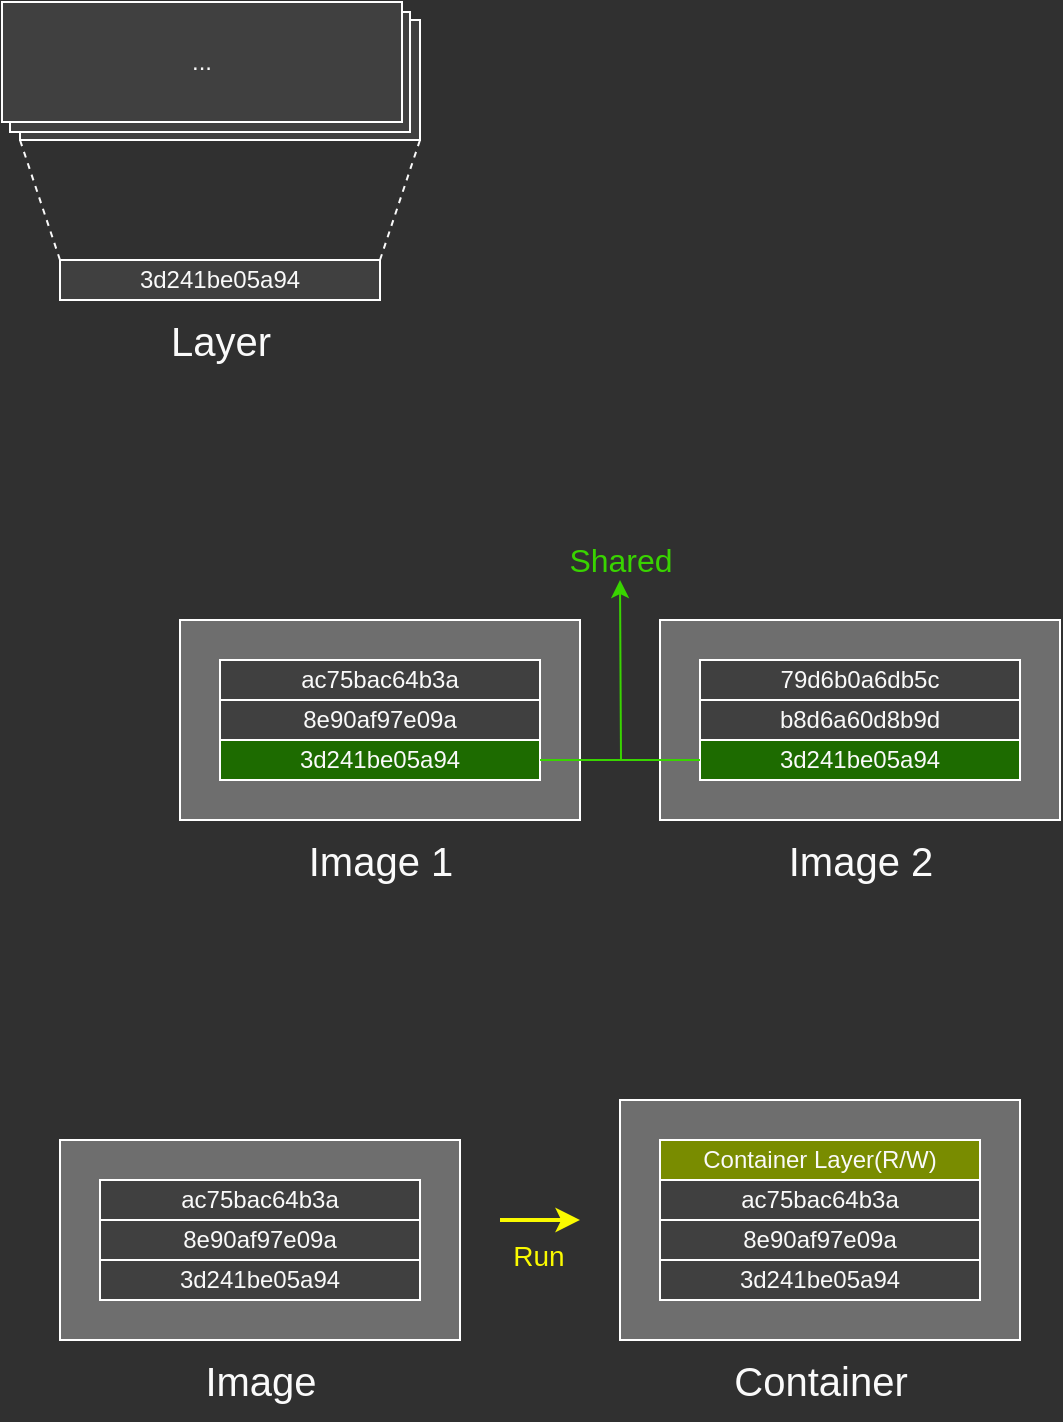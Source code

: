 <mxfile version="15.8.6" type="device"><diagram id="v8GpRngrpzELL9B6GKt3" name="Page-1"><mxGraphModel dx="981" dy="926" grid="0" gridSize="20" guides="1" tooltips="1" connect="1" arrows="1" fold="1" page="0" pageScale="1" pageWidth="827" pageHeight="1169" background="#303030" math="0" shadow="0"><root><mxCell id="0"/><mxCell id="1" parent="0"/><mxCell id="EqJNelvgP2o9ksC3w4BR-6" value="" style="rounded=0;whiteSpace=wrap;html=1;sketch=0;fontSize=20;fontColor=#FAFAFA;strokeColor=#FFFFFF;fillColor=#6E6E6E;" vertex="1" parent="1"><mxGeometry x="140" y="240" width="200" height="100" as="geometry"/></mxCell><mxCell id="EqJNelvgP2o9ksC3w4BR-1" value="3d241be05a94" style="rounded=0;whiteSpace=wrap;html=1;sketch=0;fontColor=#FAFAFA;strokeColor=#FFFFFF;fillColor=#404040;" vertex="1" parent="1"><mxGeometry x="80" y="60" width="160" height="20" as="geometry"/></mxCell><mxCell id="EqJNelvgP2o9ksC3w4BR-2" value="Layer" style="text;html=1;align=center;verticalAlign=middle;resizable=0;points=[];autosize=1;strokeColor=none;fillColor=none;fontColor=#FAFAFA;fontSize=20;" vertex="1" parent="1"><mxGeometry x="120" y="80" width="80" height="40" as="geometry"/></mxCell><mxCell id="EqJNelvgP2o9ksC3w4BR-3" value="3d241be05a94" style="rounded=0;whiteSpace=wrap;html=1;sketch=0;fontColor=#FAFAFA;strokeColor=#FFFFFF;fillColor=#1D6B00;" vertex="1" parent="1"><mxGeometry x="160" y="300" width="160" height="20" as="geometry"/></mxCell><mxCell id="EqJNelvgP2o9ksC3w4BR-4" value="8e90af97e09a" style="rounded=0;whiteSpace=wrap;html=1;sketch=0;fontColor=#FAFAFA;strokeColor=#FFFFFF;fillColor=#404040;" vertex="1" parent="1"><mxGeometry x="160" y="280" width="160" height="20" as="geometry"/></mxCell><mxCell id="EqJNelvgP2o9ksC3w4BR-5" value="ac75bac64b3a" style="rounded=0;whiteSpace=wrap;html=1;sketch=0;fontColor=#FAFAFA;strokeColor=#FFFFFF;fillColor=#404040;" vertex="1" parent="1"><mxGeometry x="160" y="260" width="160" height="20" as="geometry"/></mxCell><mxCell id="EqJNelvgP2o9ksC3w4BR-7" value="Image 1" style="text;html=1;align=center;verticalAlign=middle;resizable=0;points=[];autosize=1;strokeColor=none;fillColor=none;fontColor=#FAFAFA;fontSize=20;" vertex="1" parent="1"><mxGeometry x="190" y="340" width="100" height="40" as="geometry"/></mxCell><mxCell id="EqJNelvgP2o9ksC3w4BR-8" value="" style="rounded=0;whiteSpace=wrap;html=1;sketch=0;fontSize=20;fontColor=#FAFAFA;strokeColor=#FFFFFF;fillColor=#6E6E6E;" vertex="1" parent="1"><mxGeometry x="360" y="480" width="200" height="120" as="geometry"/></mxCell><mxCell id="EqJNelvgP2o9ksC3w4BR-9" value="3d241be05a94" style="rounded=0;whiteSpace=wrap;html=1;sketch=0;fontColor=#FAFAFA;strokeColor=#FFFFFF;fillColor=#404040;" vertex="1" parent="1"><mxGeometry x="380" y="560" width="160" height="20" as="geometry"/></mxCell><mxCell id="EqJNelvgP2o9ksC3w4BR-10" value="8e90af97e09a" style="rounded=0;whiteSpace=wrap;html=1;sketch=0;fontColor=#FAFAFA;strokeColor=#FFFFFF;fillColor=#404040;" vertex="1" parent="1"><mxGeometry x="380" y="540" width="160" height="20" as="geometry"/></mxCell><mxCell id="EqJNelvgP2o9ksC3w4BR-11" value="ac75bac64b3a" style="rounded=0;whiteSpace=wrap;html=1;sketch=0;fontColor=#FAFAFA;strokeColor=#FFFFFF;fillColor=#404040;" vertex="1" parent="1"><mxGeometry x="380" y="520" width="160" height="20" as="geometry"/></mxCell><mxCell id="EqJNelvgP2o9ksC3w4BR-12" value="Container" style="text;html=1;align=center;verticalAlign=middle;resizable=0;points=[];autosize=1;strokeColor=none;fillColor=none;fontColor=#FAFAFA;fontSize=20;" vertex="1" parent="1"><mxGeometry x="400" y="600" width="120" height="40" as="geometry"/></mxCell><mxCell id="EqJNelvgP2o9ksC3w4BR-13" value="Container Layer(R/W)" style="rounded=0;whiteSpace=wrap;html=1;sketch=0;fontColor=#FAFAFA;strokeColor=#FFFFFF;fillColor=#798C00;" vertex="1" parent="1"><mxGeometry x="380" y="500" width="160" height="20" as="geometry"/></mxCell><mxCell id="EqJNelvgP2o9ksC3w4BR-14" value="" style="rounded=0;whiteSpace=wrap;html=1;sketch=0;fontSize=20;fontColor=#FAFAFA;strokeColor=#FFFFFF;fillColor=#6E6E6E;" vertex="1" parent="1"><mxGeometry x="380" y="240" width="200" height="100" as="geometry"/></mxCell><mxCell id="EqJNelvgP2o9ksC3w4BR-15" value="3d241be05a94" style="rounded=0;whiteSpace=wrap;html=1;sketch=0;fontColor=#FAFAFA;strokeColor=#FFFFFF;fillColor=#1D6B00;" vertex="1" parent="1"><mxGeometry x="400" y="300" width="160" height="20" as="geometry"/></mxCell><mxCell id="EqJNelvgP2o9ksC3w4BR-16" value="b8d6a60d8b9d" style="rounded=0;whiteSpace=wrap;html=1;sketch=0;fontColor=#FAFAFA;strokeColor=#FFFFFF;fillColor=#404040;" vertex="1" parent="1"><mxGeometry x="400" y="280" width="160" height="20" as="geometry"/></mxCell><mxCell id="EqJNelvgP2o9ksC3w4BR-17" value="79d6b0a6db5c" style="rounded=0;whiteSpace=wrap;html=1;sketch=0;fontColor=#FAFAFA;strokeColor=#FFFFFF;fillColor=#404040;" vertex="1" parent="1"><mxGeometry x="400" y="260" width="160" height="20" as="geometry"/></mxCell><mxCell id="EqJNelvgP2o9ksC3w4BR-18" value="Image 2" style="text;html=1;align=center;verticalAlign=middle;resizable=0;points=[];autosize=1;strokeColor=none;fillColor=none;fontColor=#FAFAFA;fontSize=20;" vertex="1" parent="1"><mxGeometry x="430" y="340" width="100" height="40" as="geometry"/></mxCell><mxCell id="EqJNelvgP2o9ksC3w4BR-19" value="" style="endArrow=none;html=1;rounded=0;sketch=0;fontSize=20;fontColor=#FAFAFA;strokeColor=#39D400;exitX=1;exitY=0.5;exitDx=0;exitDy=0;edgeStyle=orthogonalEdgeStyle;endFill=0;" edge="1" parent="1" source="EqJNelvgP2o9ksC3w4BR-3"><mxGeometry width="50" height="50" relative="1" as="geometry"><mxPoint x="280" y="330" as="sourcePoint"/><mxPoint x="360" y="310" as="targetPoint"/></mxGeometry></mxCell><mxCell id="EqJNelvgP2o9ksC3w4BR-20" value="" style="endArrow=classic;html=1;rounded=0;sketch=0;fontSize=20;fontColor=#FAFAFA;strokeColor=#39D400;exitX=0;exitY=0.5;exitDx=0;exitDy=0;edgeStyle=orthogonalEdgeStyle;endFill=1;" edge="1" parent="1" source="EqJNelvgP2o9ksC3w4BR-15"><mxGeometry width="50" height="50" relative="1" as="geometry"><mxPoint x="320" y="330" as="sourcePoint"/><mxPoint x="360" y="220" as="targetPoint"/></mxGeometry></mxCell><mxCell id="EqJNelvgP2o9ksC3w4BR-21" value="Shared" style="text;html=1;align=center;verticalAlign=middle;resizable=0;points=[];autosize=1;strokeColor=none;fillColor=none;fontColor=#39D400;fontSize=16;" vertex="1" parent="1"><mxGeometry x="320" y="200" width="80" height="20" as="geometry"/></mxCell><mxCell id="EqJNelvgP2o9ksC3w4BR-22" value="" style="rounded=0;whiteSpace=wrap;html=1;sketch=0;fontSize=20;fontColor=#FAFAFA;strokeColor=#FFFFFF;fillColor=#6E6E6E;" vertex="1" parent="1"><mxGeometry x="80" y="500" width="200" height="100" as="geometry"/></mxCell><mxCell id="EqJNelvgP2o9ksC3w4BR-23" value="3d241be05a94" style="rounded=0;whiteSpace=wrap;html=1;sketch=0;fontColor=#FAFAFA;strokeColor=#FFFFFF;fillColor=#404040;" vertex="1" parent="1"><mxGeometry x="100" y="560" width="160" height="20" as="geometry"/></mxCell><mxCell id="EqJNelvgP2o9ksC3w4BR-24" value="8e90af97e09a" style="rounded=0;whiteSpace=wrap;html=1;sketch=0;fontColor=#FAFAFA;strokeColor=#FFFFFF;fillColor=#404040;" vertex="1" parent="1"><mxGeometry x="100" y="540" width="160" height="20" as="geometry"/></mxCell><mxCell id="EqJNelvgP2o9ksC3w4BR-25" value="ac75bac64b3a" style="rounded=0;whiteSpace=wrap;html=1;sketch=0;fontColor=#FAFAFA;strokeColor=#FFFFFF;fillColor=#404040;" vertex="1" parent="1"><mxGeometry x="100" y="520" width="160" height="20" as="geometry"/></mxCell><mxCell id="EqJNelvgP2o9ksC3w4BR-26" value="Image" style="text;html=1;align=center;verticalAlign=middle;resizable=0;points=[];autosize=1;strokeColor=none;fillColor=none;fontColor=#FAFAFA;fontSize=20;" vertex="1" parent="1"><mxGeometry x="140" y="600" width="80" height="40" as="geometry"/></mxCell><mxCell id="EqJNelvgP2o9ksC3w4BR-28" value="" style="endArrow=classic;html=1;rounded=0;sketch=0;fontSize=20;fontColor=#FAFA00;strokeColor=#FAFA00;endFill=1;strokeWidth=2;" edge="1" parent="1"><mxGeometry width="50" height="50" relative="1" as="geometry"><mxPoint x="300" y="540" as="sourcePoint"/><mxPoint x="340" y="540" as="targetPoint"/></mxGeometry></mxCell><mxCell id="EqJNelvgP2o9ksC3w4BR-29" value="" style="endArrow=none;html=1;rounded=0;sketch=0;fontSize=16;fontColor=#39D400;strokeColor=#FAFAFA;strokeWidth=1;dashed=1;" edge="1" parent="1"><mxGeometry width="50" height="50" relative="1" as="geometry"><mxPoint x="80" y="60" as="sourcePoint"/><mxPoint x="60" as="targetPoint"/></mxGeometry></mxCell><mxCell id="EqJNelvgP2o9ksC3w4BR-30" value="" style="endArrow=none;html=1;rounded=0;sketch=0;fontSize=16;fontColor=#39D400;strokeColor=#FAFAFA;strokeWidth=1;dashed=1;" edge="1" parent="1"><mxGeometry width="50" height="50" relative="1" as="geometry"><mxPoint x="240" y="60" as="sourcePoint"/><mxPoint x="260" as="targetPoint"/></mxGeometry></mxCell><mxCell id="EqJNelvgP2o9ksC3w4BR-31" value="" style="rounded=0;whiteSpace=wrap;html=1;sketch=0;fontColor=#FAFAFA;strokeColor=#FFFFFF;fillColor=#404040;" vertex="1" parent="1"><mxGeometry x="60" y="-60" width="200" height="60" as="geometry"/></mxCell><mxCell id="EqJNelvgP2o9ksC3w4BR-33" value="" style="rounded=0;whiteSpace=wrap;html=1;sketch=0;fontColor=#FAFAFA;strokeColor=#FFFFFF;fillColor=#404040;" vertex="1" parent="1"><mxGeometry x="55" y="-64" width="200" height="60" as="geometry"/></mxCell><mxCell id="EqJNelvgP2o9ksC3w4BR-32" value="..." style="rounded=0;whiteSpace=wrap;html=1;sketch=0;fontColor=#FAFAFA;strokeColor=#FFFFFF;fillColor=#404040;" vertex="1" parent="1"><mxGeometry x="51" y="-69" width="200" height="60" as="geometry"/></mxCell><mxCell id="EqJNelvgP2o9ksC3w4BR-34" value="Run" style="text;html=1;align=center;verticalAlign=middle;resizable=0;points=[];autosize=1;strokeColor=none;fillColor=none;fontColor=#FAFA00;fontSize=14;" vertex="1" parent="1"><mxGeometry x="301" y="547" width="36" height="21" as="geometry"/></mxCell></root></mxGraphModel></diagram></mxfile>